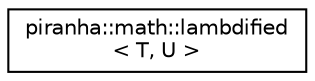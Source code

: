 digraph "Graphical Class Hierarchy"
{
  edge [fontname="Helvetica",fontsize="10",labelfontname="Helvetica",labelfontsize="10"];
  node [fontname="Helvetica",fontsize="10",shape=record];
  rankdir="LR";
  Node0 [label="piranha::math::lambdified\l\< T, U \>",height=0.2,width=0.4,color="black", fillcolor="white", style="filled",URL="$classpiranha_1_1math_1_1lambdified.html",tooltip="Functor interface for piranha::math::evaluate(). "];
}
